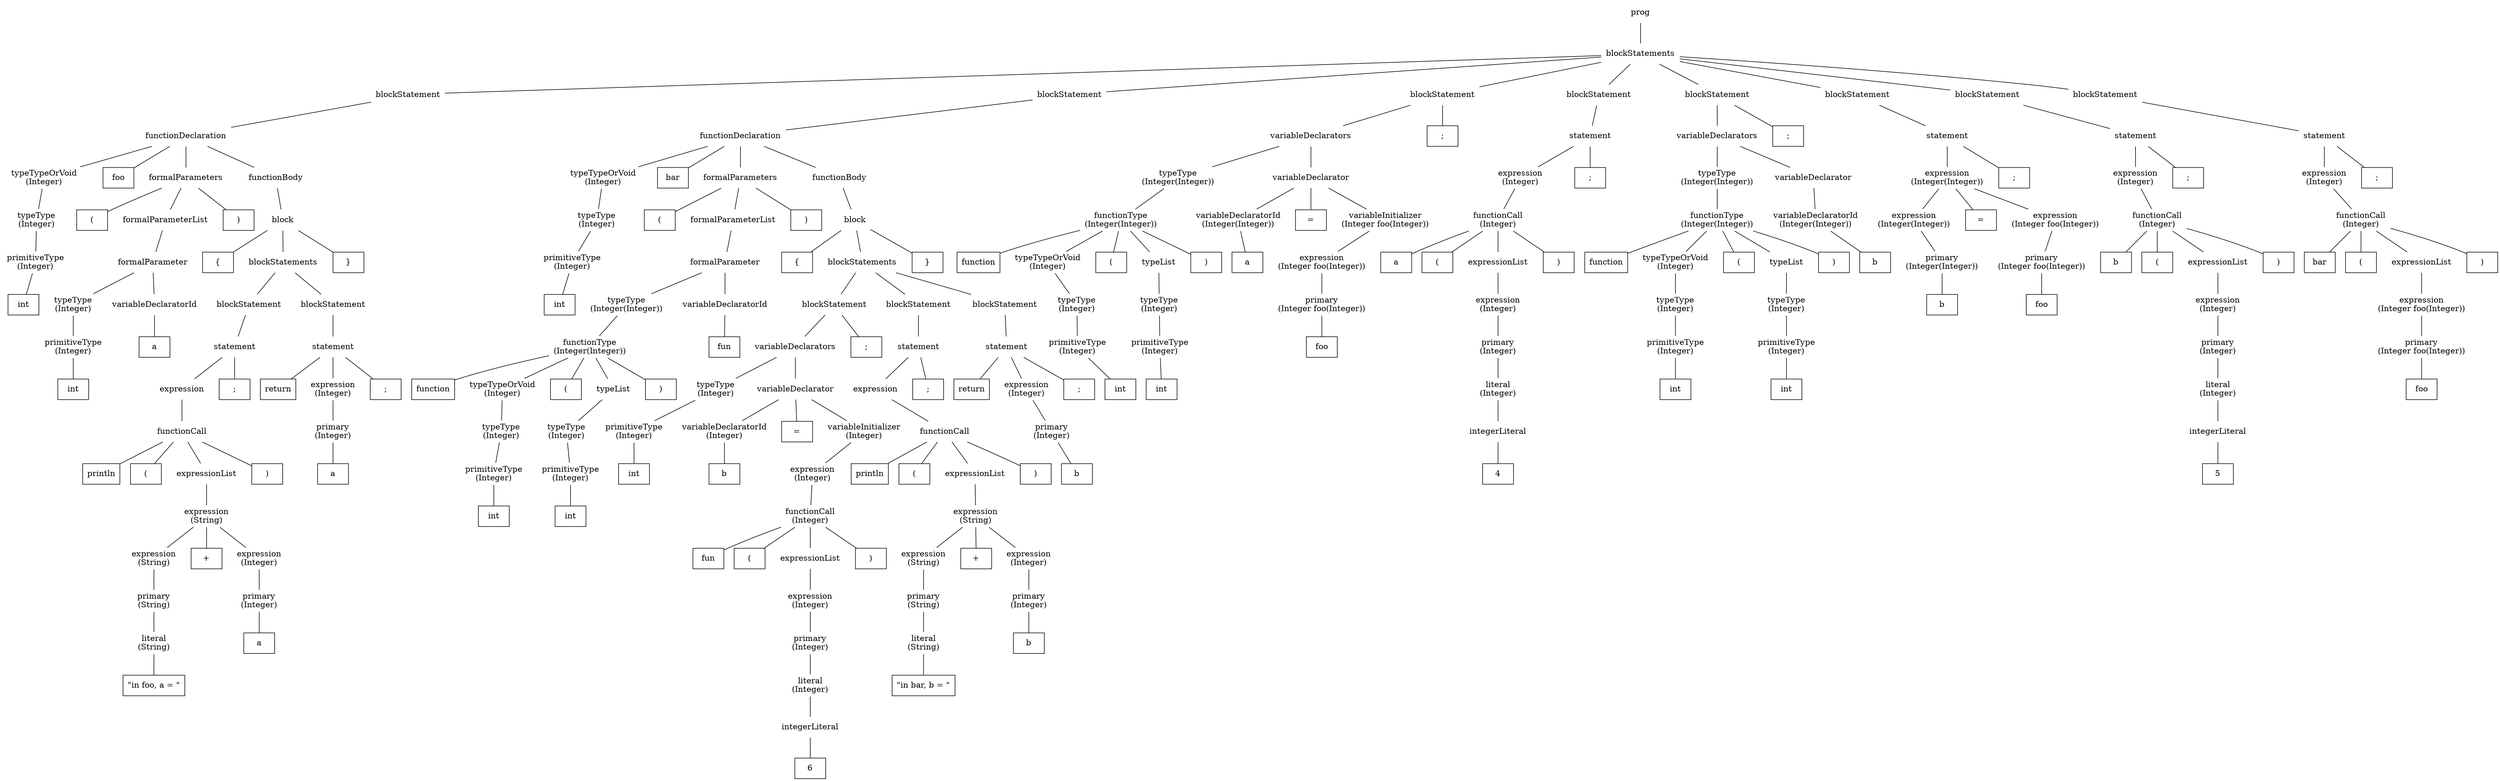 graph at {
node [shape=plaintext]
0 [label="prog"]
1 [label="blockStatements"]
0 -- 1
2 [label="blockStatement"]
1 -- 2
3 [label="functionDeclaration"]
2 -- 3
4 [label="typeTypeOrVoid"]
3 -- 4
5 [label="typeType"]
4 -- 5
6 [label="primitiveType"]
5 -- 6
7 [label="int" shape=rectangle]
6 -- 7
8 [label="foo" shape=rectangle]
3 -- 8
9 [label="formalParameters"]
3 -- 9
10 [label="(" shape=rectangle]
9 -- 10
11 [label="formalParameterList"]
9 -- 11
12 [label="formalParameter"]
11 -- 12
13 [label="typeType"]
12 -- 13
14 [label="primitiveType"]
13 -- 14
15 [label="int" shape=rectangle]
14 -- 15
16 [label="variableDeclaratorId"]
12 -- 16
17 [label="a" shape=rectangle]
16 -- 17
18 [label=")" shape=rectangle]
9 -- 18
19 [label="functionBody"]
3 -- 19
20 [label="block"]
19 -- 20
21 [label="{" shape=rectangle]
20 -- 21
22 [label="blockStatements"]
20 -- 22
23 [label="blockStatement"]
22 -- 23
24 [label="statement"]
23 -- 24
25 [label="expression"]
24 -- 25
26 [label="functionCall"]
25 -- 26
27 [label="println" shape=rectangle]
26 -- 27
28 [label="(" shape=rectangle]
26 -- 28
29 [label="expressionList"]
26 -- 29
30 [label="expression"]
29 -- 30
31 [label="expression"]
30 -- 31
32 [label="primary"]
31 -- 32
33 [label="literal"]
32 -- 33
34 [label="\"in foo, a = \"" shape=rectangle]
33 -- 34
35 [label="+" shape=rectangle]
30 -- 35
36 [label="expression"]
30 -- 36
37 [label="primary"]
36 -- 37
38 [label="a" shape=rectangle]
37 -- 38
39 [label=")" shape=rectangle]
26 -- 39
40 [label=";" shape=rectangle]
24 -- 40
41 [label="blockStatement"]
22 -- 41
42 [label="statement"]
41 -- 42
43 [label="return" shape=rectangle]
42 -- 43
44 [label="expression"]
42 -- 44
45 [label="primary"]
44 -- 45
46 [label="a" shape=rectangle]
45 -- 46
47 [label=";" shape=rectangle]
42 -- 47
48 [label="}" shape=rectangle]
20 -- 48
49 [label="blockStatement"]
1 -- 49
50 [label="functionDeclaration"]
49 -- 50
51 [label="typeTypeOrVoid"]
50 -- 51
52 [label="typeType"]
51 -- 52
53 [label="primitiveType"]
52 -- 53
54 [label="int" shape=rectangle]
53 -- 54
55 [label="bar" shape=rectangle]
50 -- 55
56 [label="formalParameters"]
50 -- 56
57 [label="(" shape=rectangle]
56 -- 57
58 [label="formalParameterList"]
56 -- 58
59 [label="formalParameter"]
58 -- 59
60 [label="typeType"]
59 -- 60
61 [label="functionType"]
60 -- 61
62 [label="function" shape=rectangle]
61 -- 62
63 [label="typeTypeOrVoid"]
61 -- 63
64 [label="typeType"]
63 -- 64
65 [label="primitiveType"]
64 -- 65
66 [label="int" shape=rectangle]
65 -- 66
67 [label="(" shape=rectangle]
61 -- 67
68 [label="typeList"]
61 -- 68
69 [label="typeType"]
68 -- 69
70 [label="primitiveType"]
69 -- 70
71 [label="int" shape=rectangle]
70 -- 71
72 [label=")" shape=rectangle]
61 -- 72
73 [label="variableDeclaratorId"]
59 -- 73
74 [label="fun" shape=rectangle]
73 -- 74
75 [label=")" shape=rectangle]
56 -- 75
76 [label="functionBody"]
50 -- 76
77 [label="block"]
76 -- 77
78 [label="{" shape=rectangle]
77 -- 78
79 [label="blockStatements"]
77 -- 79
80 [label="blockStatement"]
79 -- 80
81 [label="variableDeclarators"]
80 -- 81
82 [label="typeType"]
81 -- 82
83 [label="primitiveType"]
82 -- 83
84 [label="int" shape=rectangle]
83 -- 84
85 [label="variableDeclarator"]
81 -- 85
86 [label="variableDeclaratorId"]
85 -- 86
87 [label="b" shape=rectangle]
86 -- 87
88 [label="=" shape=rectangle]
85 -- 88
89 [label="variableInitializer"]
85 -- 89
90 [label="expression"]
89 -- 90
91 [label="functionCall"]
90 -- 91
92 [label="fun" shape=rectangle]
91 -- 92
93 [label="(" shape=rectangle]
91 -- 93
94 [label="expressionList"]
91 -- 94
95 [label="expression"]
94 -- 95
96 [label="primary"]
95 -- 96
97 [label="literal"]
96 -- 97
98 [label="integerLiteral"]
97 -- 98
99 [label="6" shape=rectangle]
98 -- 99
100 [label=")" shape=rectangle]
91 -- 100
101 [label=";" shape=rectangle]
80 -- 101
102 [label="blockStatement"]
79 -- 102
103 [label="statement"]
102 -- 103
104 [label="expression"]
103 -- 104
105 [label="functionCall"]
104 -- 105
106 [label="println" shape=rectangle]
105 -- 106
107 [label="(" shape=rectangle]
105 -- 107
108 [label="expressionList"]
105 -- 108
109 [label="expression"]
108 -- 109
110 [label="expression"]
109 -- 110
111 [label="primary"]
110 -- 111
112 [label="literal"]
111 -- 112
113 [label="\"in bar, b = \"" shape=rectangle]
112 -- 113
114 [label="+" shape=rectangle]
109 -- 114
115 [label="expression"]
109 -- 115
116 [label="primary"]
115 -- 116
117 [label="b" shape=rectangle]
116 -- 117
118 [label=")" shape=rectangle]
105 -- 118
119 [label=";" shape=rectangle]
103 -- 119
120 [label="blockStatement"]
79 -- 120
121 [label="statement"]
120 -- 121
122 [label="return" shape=rectangle]
121 -- 122
123 [label="expression"]
121 -- 123
124 [label="primary"]
123 -- 124
125 [label="b" shape=rectangle]
124 -- 125
126 [label=";" shape=rectangle]
121 -- 126
127 [label="}" shape=rectangle]
77 -- 127
128 [label="blockStatement"]
1 -- 128
129 [label="variableDeclarators"]
128 -- 129
130 [label="typeType"]
129 -- 130
131 [label="functionType"]
130 -- 131
132 [label="function" shape=rectangle]
131 -- 132
133 [label="typeTypeOrVoid"]
131 -- 133
134 [label="typeType"]
133 -- 134
135 [label="primitiveType"]
134 -- 135
136 [label="int" shape=rectangle]
135 -- 136
137 [label="(" shape=rectangle]
131 -- 137
138 [label="typeList"]
131 -- 138
139 [label="typeType"]
138 -- 139
140 [label="primitiveType"]
139 -- 140
141 [label="int" shape=rectangle]
140 -- 141
142 [label=")" shape=rectangle]
131 -- 142
143 [label="variableDeclarator"]
129 -- 143
144 [label="variableDeclaratorId"]
143 -- 144
145 [label="a" shape=rectangle]
144 -- 145
146 [label="=" shape=rectangle]
143 -- 146
147 [label="variableInitializer"]
143 -- 147
148 [label="expression"]
147 -- 148
149 [label="primary"]
148 -- 149
150 [label="foo" shape=rectangle]
149 -- 150
151 [label=";" shape=rectangle]
128 -- 151
152 [label="blockStatement"]
1 -- 152
153 [label="statement"]
152 -- 153
154 [label="expression"]
153 -- 154
155 [label="functionCall"]
154 -- 155
156 [label="a" shape=rectangle]
155 -- 156
157 [label="(" shape=rectangle]
155 -- 157
158 [label="expressionList"]
155 -- 158
159 [label="expression"]
158 -- 159
160 [label="primary"]
159 -- 160
161 [label="literal"]
160 -- 161
162 [label="integerLiteral"]
161 -- 162
163 [label="4" shape=rectangle]
162 -- 163
164 [label=")" shape=rectangle]
155 -- 164
165 [label=";" shape=rectangle]
153 -- 165
166 [label="blockStatement"]
1 -- 166
167 [label="variableDeclarators"]
166 -- 167
168 [label="typeType"]
167 -- 168
169 [label="functionType"]
168 -- 169
170 [label="function" shape=rectangle]
169 -- 170
171 [label="typeTypeOrVoid"]
169 -- 171
172 [label="typeType"]
171 -- 172
173 [label="primitiveType"]
172 -- 173
174 [label="int" shape=rectangle]
173 -- 174
175 [label="(" shape=rectangle]
169 -- 175
176 [label="typeList"]
169 -- 176
177 [label="typeType"]
176 -- 177
178 [label="primitiveType"]
177 -- 178
179 [label="int" shape=rectangle]
178 -- 179
180 [label=")" shape=rectangle]
169 -- 180
181 [label="variableDeclarator"]
167 -- 181
182 [label="variableDeclaratorId"]
181 -- 182
183 [label="b" shape=rectangle]
182 -- 183
184 [label=";" shape=rectangle]
166 -- 184
185 [label="blockStatement"]
1 -- 185
186 [label="statement"]
185 -- 186
187 [label="expression"]
186 -- 187
188 [label="expression"]
187 -- 188
189 [label="primary"]
188 -- 189
190 [label="b" shape=rectangle]
189 -- 190
191 [label="=" shape=rectangle]
187 -- 191
192 [label="expression"]
187 -- 192
193 [label="primary"]
192 -- 193
194 [label="foo" shape=rectangle]
193 -- 194
195 [label=";" shape=rectangle]
186 -- 195
196 [label="blockStatement"]
1 -- 196
197 [label="statement"]
196 -- 197
198 [label="expression"]
197 -- 198
199 [label="functionCall"]
198 -- 199
200 [label="b" shape=rectangle]
199 -- 200
201 [label="(" shape=rectangle]
199 -- 201
202 [label="expressionList"]
199 -- 202
203 [label="expression"]
202 -- 203
204 [label="primary"]
203 -- 204
205 [label="literal"]
204 -- 205
206 [label="integerLiteral"]
205 -- 206
207 [label="5" shape=rectangle]
206 -- 207
208 [label=")" shape=rectangle]
199 -- 208
209 [label=";" shape=rectangle]
197 -- 209
210 [label="blockStatement"]
1 -- 210
211 [label="statement"]
210 -- 211
212 [label="expression"]
211 -- 212
213 [label="functionCall"]
212 -- 213
214 [label="bar" shape=rectangle]
213 -- 214
215 [label="(" shape=rectangle]
213 -- 215
216 [label="expressionList"]
213 -- 216
217 [label="expression"]
216 -- 217
218 [label="primary"]
217 -- 218
219 [label="foo" shape=rectangle]
218 -- 219
220 [label=")" shape=rectangle]
213 -- 220
221 [label=";" shape=rectangle]
211 -- 221
6 [label="primitiveType\n(Integer)"]
5 [label="typeType\n(Integer)"]
4 [label="typeTypeOrVoid\n(Integer)"]
14 [label="primitiveType\n(Integer)"]
13 [label="typeType\n(Integer)"]
53 [label="primitiveType\n(Integer)"]
52 [label="typeType\n(Integer)"]
51 [label="typeTypeOrVoid\n(Integer)"]
65 [label="primitiveType\n(Integer)"]
64 [label="typeType\n(Integer)"]
63 [label="typeTypeOrVoid\n(Integer)"]
70 [label="primitiveType\n(Integer)"]
69 [label="typeType\n(Integer)"]
61 [label="functionType\n(Integer(Integer))"]
60 [label="typeType\n(Integer(Integer))"]
83 [label="primitiveType\n(Integer)"]
82 [label="typeType\n(Integer)"]
135 [label="primitiveType\n(Integer)"]
134 [label="typeType\n(Integer)"]
133 [label="typeTypeOrVoid\n(Integer)"]
140 [label="primitiveType\n(Integer)"]
139 [label="typeType\n(Integer)"]
131 [label="functionType\n(Integer(Integer))"]
130 [label="typeType\n(Integer(Integer))"]
173 [label="primitiveType\n(Integer)"]
172 [label="typeType\n(Integer)"]
171 [label="typeTypeOrVoid\n(Integer)"]
178 [label="primitiveType\n(Integer)"]
177 [label="typeType\n(Integer)"]
169 [label="functionType\n(Integer(Integer))"]
168 [label="typeType\n(Integer(Integer))"]
33 [label="literal\n(String)"]
32 [label="primary\n(String)"]
31 [label="expression\n(String)"]
37 [label="primary\n(Integer)"]
36 [label="expression\n(Integer)"]
30 [label="expression\n(String)"]
45 [label="primary\n(Integer)"]
44 [label="expression\n(Integer)"]
86 [label="variableDeclaratorId\n(Integer)"]
97 [label="literal\n(Integer)"]
96 [label="primary\n(Integer)"]
95 [label="expression\n(Integer)"]
91 [label="functionCall\n(Integer)"]
90 [label="expression\n(Integer)"]
89 [label="variableInitializer\n(Integer)"]
112 [label="literal\n(String)"]
111 [label="primary\n(String)"]
110 [label="expression\n(String)"]
116 [label="primary\n(Integer)"]
115 [label="expression\n(Integer)"]
109 [label="expression\n(String)"]
124 [label="primary\n(Integer)"]
123 [label="expression\n(Integer)"]
144 [label="variableDeclaratorId\n(Integer(Integer))"]
149 [label="primary\n(Integer foo(Integer))"]
148 [label="expression\n(Integer foo(Integer))"]
147 [label="variableInitializer\n(Integer foo(Integer))"]
161 [label="literal\n(Integer)"]
160 [label="primary\n(Integer)"]
159 [label="expression\n(Integer)"]
155 [label="functionCall\n(Integer)"]
154 [label="expression\n(Integer)"]
182 [label="variableDeclaratorId\n(Integer(Integer))"]
189 [label="primary\n(Integer(Integer))"]
188 [label="expression\n(Integer(Integer))"]
193 [label="primary\n(Integer foo(Integer))"]
192 [label="expression\n(Integer foo(Integer))"]
187 [label="expression\n(Integer(Integer))"]
205 [label="literal\n(Integer)"]
204 [label="primary\n(Integer)"]
203 [label="expression\n(Integer)"]
199 [label="functionCall\n(Integer)"]
198 [label="expression\n(Integer)"]
218 [label="primary\n(Integer foo(Integer))"]
217 [label="expression\n(Integer foo(Integer))"]
213 [label="functionCall\n(Integer)"]
212 [label="expression\n(Integer)"]
}
